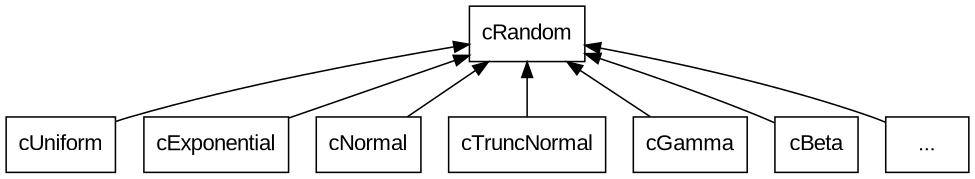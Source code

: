 digraph g {
        fontsize=12; size="6.5,6.5";
        node [fontname="Arial"];
        edge [fontname="Arial"];

        node [shape = "rectangle"];
        edge [dir = "back"];

        cRandom -> cUniform;
        cRandom -> cExponential;
        cRandom -> cNormal;
        cRandom -> cTruncNormal;
        cRandom -> cGamma;
        cRandom -> cBeta;
        cRandom -> others;
        others [label = "..."];
}
